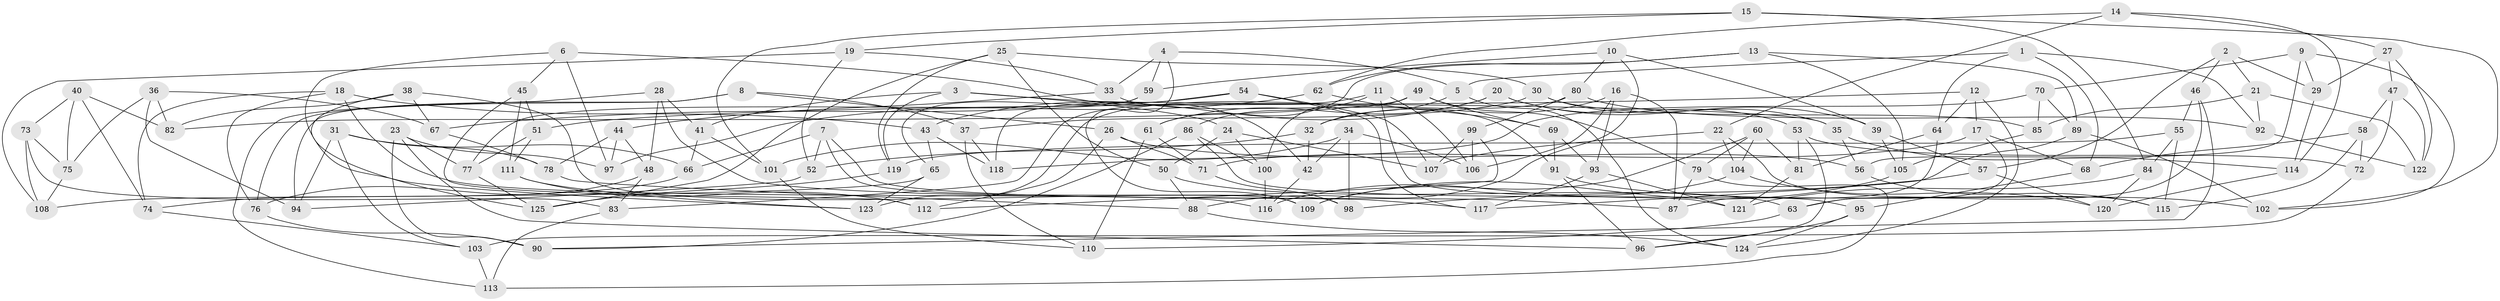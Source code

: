 // coarse degree distribution, {4: 0.4444444444444444, 6: 0.43209876543209874, 5: 0.08641975308641975, 3: 0.037037037037037035}
// Generated by graph-tools (version 1.1) at 2025/24/03/03/25 07:24:22]
// undirected, 125 vertices, 250 edges
graph export_dot {
graph [start="1"]
  node [color=gray90,style=filled];
  1;
  2;
  3;
  4;
  5;
  6;
  7;
  8;
  9;
  10;
  11;
  12;
  13;
  14;
  15;
  16;
  17;
  18;
  19;
  20;
  21;
  22;
  23;
  24;
  25;
  26;
  27;
  28;
  29;
  30;
  31;
  32;
  33;
  34;
  35;
  36;
  37;
  38;
  39;
  40;
  41;
  42;
  43;
  44;
  45;
  46;
  47;
  48;
  49;
  50;
  51;
  52;
  53;
  54;
  55;
  56;
  57;
  58;
  59;
  60;
  61;
  62;
  63;
  64;
  65;
  66;
  67;
  68;
  69;
  70;
  71;
  72;
  73;
  74;
  75;
  76;
  77;
  78;
  79;
  80;
  81;
  82;
  83;
  84;
  85;
  86;
  87;
  88;
  89;
  90;
  91;
  92;
  93;
  94;
  95;
  96;
  97;
  98;
  99;
  100;
  101;
  102;
  103;
  104;
  105;
  106;
  107;
  108;
  109;
  110;
  111;
  112;
  113;
  114;
  115;
  116;
  117;
  118;
  119;
  120;
  121;
  122;
  123;
  124;
  125;
  1 -- 92;
  1 -- 68;
  1 -- 64;
  1 -- 5;
  2 -- 57;
  2 -- 21;
  2 -- 29;
  2 -- 46;
  3 -- 24;
  3 -- 35;
  3 -- 119;
  3 -- 41;
  4 -- 59;
  4 -- 33;
  4 -- 5;
  4 -- 109;
  5 -- 32;
  5 -- 124;
  6 -- 42;
  6 -- 97;
  6 -- 45;
  6 -- 123;
  7 -- 66;
  7 -- 52;
  7 -- 98;
  7 -- 117;
  8 -- 76;
  8 -- 37;
  8 -- 94;
  8 -- 26;
  9 -- 102;
  9 -- 70;
  9 -- 29;
  9 -- 56;
  10 -- 39;
  10 -- 88;
  10 -- 80;
  10 -- 59;
  11 -- 83;
  11 -- 121;
  11 -- 86;
  11 -- 106;
  12 -- 17;
  12 -- 64;
  12 -- 51;
  12 -- 124;
  13 -- 89;
  13 -- 61;
  13 -- 105;
  13 -- 62;
  14 -- 22;
  14 -- 114;
  14 -- 62;
  14 -- 27;
  15 -- 84;
  15 -- 101;
  15 -- 102;
  15 -- 19;
  16 -- 106;
  16 -- 93;
  16 -- 32;
  16 -- 87;
  17 -- 63;
  17 -- 71;
  17 -- 68;
  18 -- 116;
  18 -- 74;
  18 -- 76;
  18 -- 43;
  19 -- 33;
  19 -- 108;
  19 -- 52;
  20 -- 39;
  20 -- 53;
  20 -- 61;
  20 -- 43;
  21 -- 122;
  21 -- 85;
  21 -- 92;
  22 -- 104;
  22 -- 107;
  22 -- 115;
  23 -- 77;
  23 -- 90;
  23 -- 97;
  23 -- 96;
  24 -- 100;
  24 -- 50;
  24 -- 107;
  25 -- 30;
  25 -- 50;
  25 -- 119;
  25 -- 125;
  26 -- 56;
  26 -- 71;
  26 -- 112;
  27 -- 29;
  27 -- 47;
  27 -- 122;
  28 -- 41;
  28 -- 48;
  28 -- 87;
  28 -- 113;
  29 -- 114;
  30 -- 35;
  30 -- 85;
  30 -- 37;
  31 -- 103;
  31 -- 94;
  31 -- 78;
  31 -- 66;
  32 -- 52;
  32 -- 42;
  33 -- 91;
  33 -- 44;
  34 -- 101;
  34 -- 98;
  34 -- 42;
  34 -- 106;
  35 -- 114;
  35 -- 56;
  36 -- 67;
  36 -- 82;
  36 -- 75;
  36 -- 94;
  37 -- 110;
  37 -- 118;
  38 -- 109;
  38 -- 125;
  38 -- 67;
  38 -- 82;
  39 -- 57;
  39 -- 105;
  40 -- 74;
  40 -- 73;
  40 -- 82;
  40 -- 75;
  41 -- 101;
  41 -- 66;
  42 -- 116;
  43 -- 65;
  43 -- 118;
  44 -- 48;
  44 -- 78;
  44 -- 97;
  45 -- 112;
  45 -- 111;
  45 -- 51;
  46 -- 90;
  46 -- 55;
  46 -- 63;
  47 -- 72;
  47 -- 58;
  47 -- 122;
  48 -- 83;
  48 -- 76;
  49 -- 79;
  49 -- 82;
  49 -- 69;
  49 -- 100;
  50 -- 63;
  50 -- 88;
  51 -- 77;
  51 -- 111;
  52 -- 94;
  53 -- 72;
  53 -- 96;
  53 -- 81;
  54 -- 107;
  54 -- 67;
  54 -- 117;
  54 -- 118;
  55 -- 84;
  55 -- 119;
  55 -- 115;
  56 -- 115;
  57 -- 98;
  57 -- 120;
  58 -- 115;
  58 -- 72;
  58 -- 68;
  59 -- 65;
  59 -- 77;
  60 -- 81;
  60 -- 104;
  60 -- 79;
  60 -- 109;
  61 -- 110;
  61 -- 71;
  62 -- 69;
  62 -- 97;
  63 -- 110;
  64 -- 81;
  64 -- 87;
  65 -- 123;
  65 -- 108;
  66 -- 74;
  67 -- 78;
  68 -- 95;
  69 -- 91;
  69 -- 93;
  70 -- 118;
  70 -- 89;
  70 -- 85;
  71 -- 98;
  72 -- 103;
  73 -- 83;
  73 -- 75;
  73 -- 108;
  74 -- 103;
  75 -- 108;
  76 -- 90;
  77 -- 125;
  78 -- 88;
  79 -- 113;
  79 -- 87;
  80 -- 92;
  80 -- 99;
  80 -- 123;
  81 -- 121;
  83 -- 113;
  84 -- 120;
  84 -- 121;
  85 -- 105;
  86 -- 95;
  86 -- 100;
  86 -- 90;
  88 -- 124;
  89 -- 102;
  89 -- 117;
  91 -- 102;
  91 -- 96;
  92 -- 122;
  93 -- 117;
  93 -- 121;
  95 -- 96;
  95 -- 124;
  99 -- 107;
  99 -- 112;
  99 -- 106;
  100 -- 116;
  101 -- 110;
  103 -- 113;
  104 -- 116;
  104 -- 120;
  105 -- 109;
  111 -- 123;
  111 -- 112;
  114 -- 120;
  119 -- 125;
}
